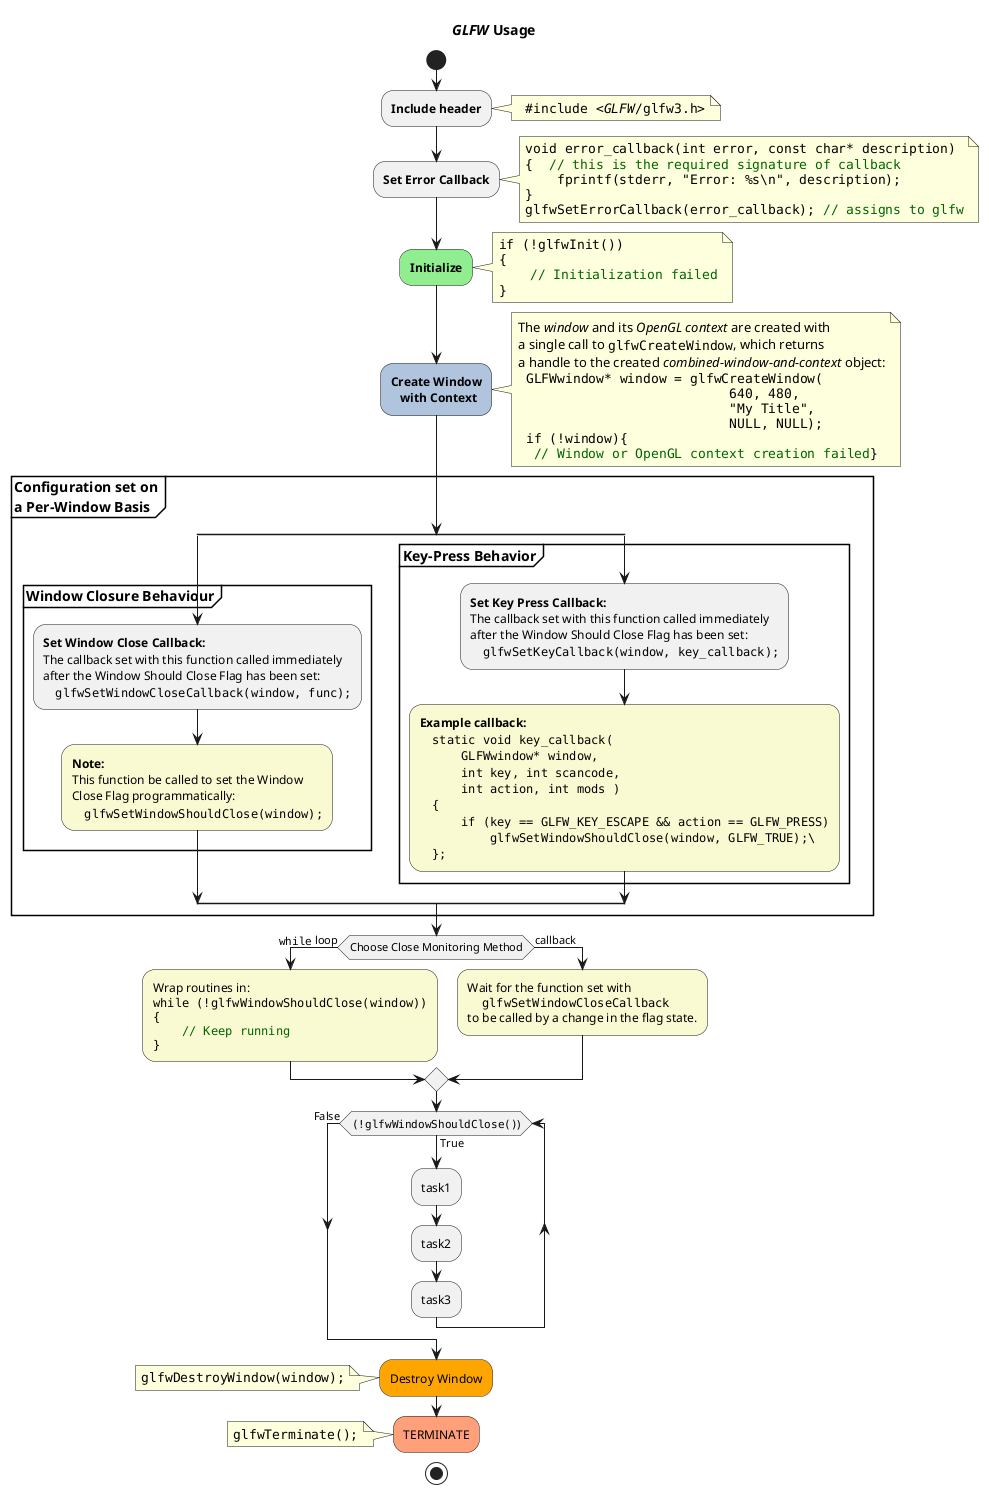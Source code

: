 @startuml Basic Activity Diagram

title //GLFW// Usage
start

' Main: (base)
:**Include header**;
    note right
    <font : monospaced> #include <//GLFW///glfw3.h></font>
    end note

' Main:  (base)
:**Set Error Callback**;
    note right
        <font: monospaced>void error_callback(int error, const char* description)
        <font: monospaced>{  <color: #DarkGreen>// this is the required signature of callback
        <font: monospaced>    fprintf(stderr, "Error: %s\n", description);
        <font: monospaced>}
        <font: monospaced>glfwSetErrorCallback(error_callback);<color:#DarkGreen> // assigns to glfw
    end note

' Main: 
#LightGreen:**Initialize**;
    note right
        <font: monospaced>if (!glfwInit())</font>
        <font: monospaced>{</font>
        <font: monospaced>    <color:DarkGreen>// Initialization failed</font>
        <font: monospaced>}</font>
    end note

' Main: 
#LightSteelBlue:**Create Window**
   **with Context**;
    note right
        The //window// and its //OpenGL context// are created with
        a single call to <font:monospaced>glfwCreateWindow</font>, which returns
        a handle to the created //combined-window-and-context// object:
        <font:monospaced> GLFWwindow* window = glfwCreateWindow(
        <font:monospaced>                           640, 480,
        <font:monospaced>                           "My Title",
        <font:monospaced>                           NULL, NULL);
        <font:monospaced> if (!window){
        <font:monospaced><color:#DarkGreen>  // Window or OpenGL context creation failed<color:black>}
    end note

' Main
partition "**Configuration set on**\n**a Per-Window Basis**" {
    split
        partition "**Window Closure Behaviour**" {  
            :**Set Window Close Callback:**
            The callback set with this function called immediately 
            after the Window Should Close Flag has been set:
                <font:monospaced>glfwSetWindowCloseCallback(window, func);;

            #LightGoldenRodYellow:**Note:** 
            This function be called to set the Window
            Close Flag programmatically:
                <font:monospaced>glfwSetWindowShouldClose(window);;
        } 
    split again
        partition "**Key-Press Behavior**" {  
            :**Set Key Press Callback:**
            The callback set with this function called immediately 
            after the Window Should Close Flag has been set:
                <font:monospaced>glfwSetKeyCallback(window, key_callback);;

            #LightGoldenRodYellow:**Example callback:**
                <font:monospaced>static void key_callback(
                <font:monospaced>    GLFWwindow* window,
                <font:monospaced>    int key, int scancode,
                <font:monospaced>    int action, int mods )
                <font:monospaced>{
                <font:monospaced>    if (key == GLFW_KEY_ESCAPE && action == GLFW_PRESS)
                <font:monospaced>        glfwSetWindowShouldClose(window, GLFW_TRUE);\ 
                <font:monospaced>};;
        }
    end split
}

' Main: 
if (Choose Close Monitoring Method) then (<font:monospaced>while</font> loop)
    #LightGoldenRodYellow:Wrap routines in:
    <font:monospaced>while (!glfwWindowShouldClose(window))
    <font:monospaced>{
    <font:monospaced><color:#DarkGreen>    // Keep running
    <font:monospaced>};
else (callback)
    #LightGoldenRodYellow:Wait for the function set with
    <font:monospaced>  glfwSetWindowCloseCallback
    to be called by a change in the flag state.;
endif

while (<font:monospaced>(!glfwWindowShouldClose()</font>)) is (True)
:task1;
:task2;
:task3;
end while (False)

#orange :Destroy Window;
    note left 
    <font:monospaced>glfwDestroyWindow(window);
    end note
#LightSalmon:TERMINATE;
    note left : <font: monospaced>glfwTerminate();
    kill

stop

@enduml


/'
{
' Optional
if (__UTILIZING: <font:monospaced>header option macros</font>?) then (Yes)
:<font:monospaced>#define</font> them;
note
GLFW_DLL
GLFW_INCLUDE_GLCOREARB
GLFW_INCLUDE_ES1
GLFW_INCLUDE_ES2
GLFW_INCLUDE_ES3
GLFW_INCLUDE_ES31
GLFW_INCLUDE_ES32
GLFW_INCLUDE_NONE
GLFW_INCLUDE_VULKAN
GLFW_INCLUDE_GLEXT
GLFW_INCLUDE_GLU
end note
/'
note
# Use the //GLFW// header to include //OpenGL// 
    or //OpenGL// //ES// headers portably
# Do not include window system headers 
    unless you will use those APIs directly
# If you do need such headers, include 
    them before the //GLFW// header
end note '\/
else (No)
endif

' Optional
if (__UTILIZING: extension loading library?) then (Yes)
:  <font:monospaced>#include <libname/lib.h></font>;
note
For more information,
see the example using
the //extension loading//
//library// called //glad//
on the //GLFW// website.
end note
else (No)
endif
}
'/
/'
' Main: 2
if (__UTILIZING__: //GLFW// as dynamic or static library?) then (Dynamically Linked Library)
else (Statically Linked Library)
:executable must link against libraries;
endif

' Main: 3

if (With MinGW or Visual C++ on Windows) then (dynamic)
:DLL is named glfw3dll. 
__When compiling: <font:monospaced>#define GLFW_DLL</font>;

else (static)
:Static library is named glfw3.
Must explicitly link with gdi32.
  //MinGW-w64// include default
set of libraries along with
other dependencies like
user32 and kernel32.;
endif '/
